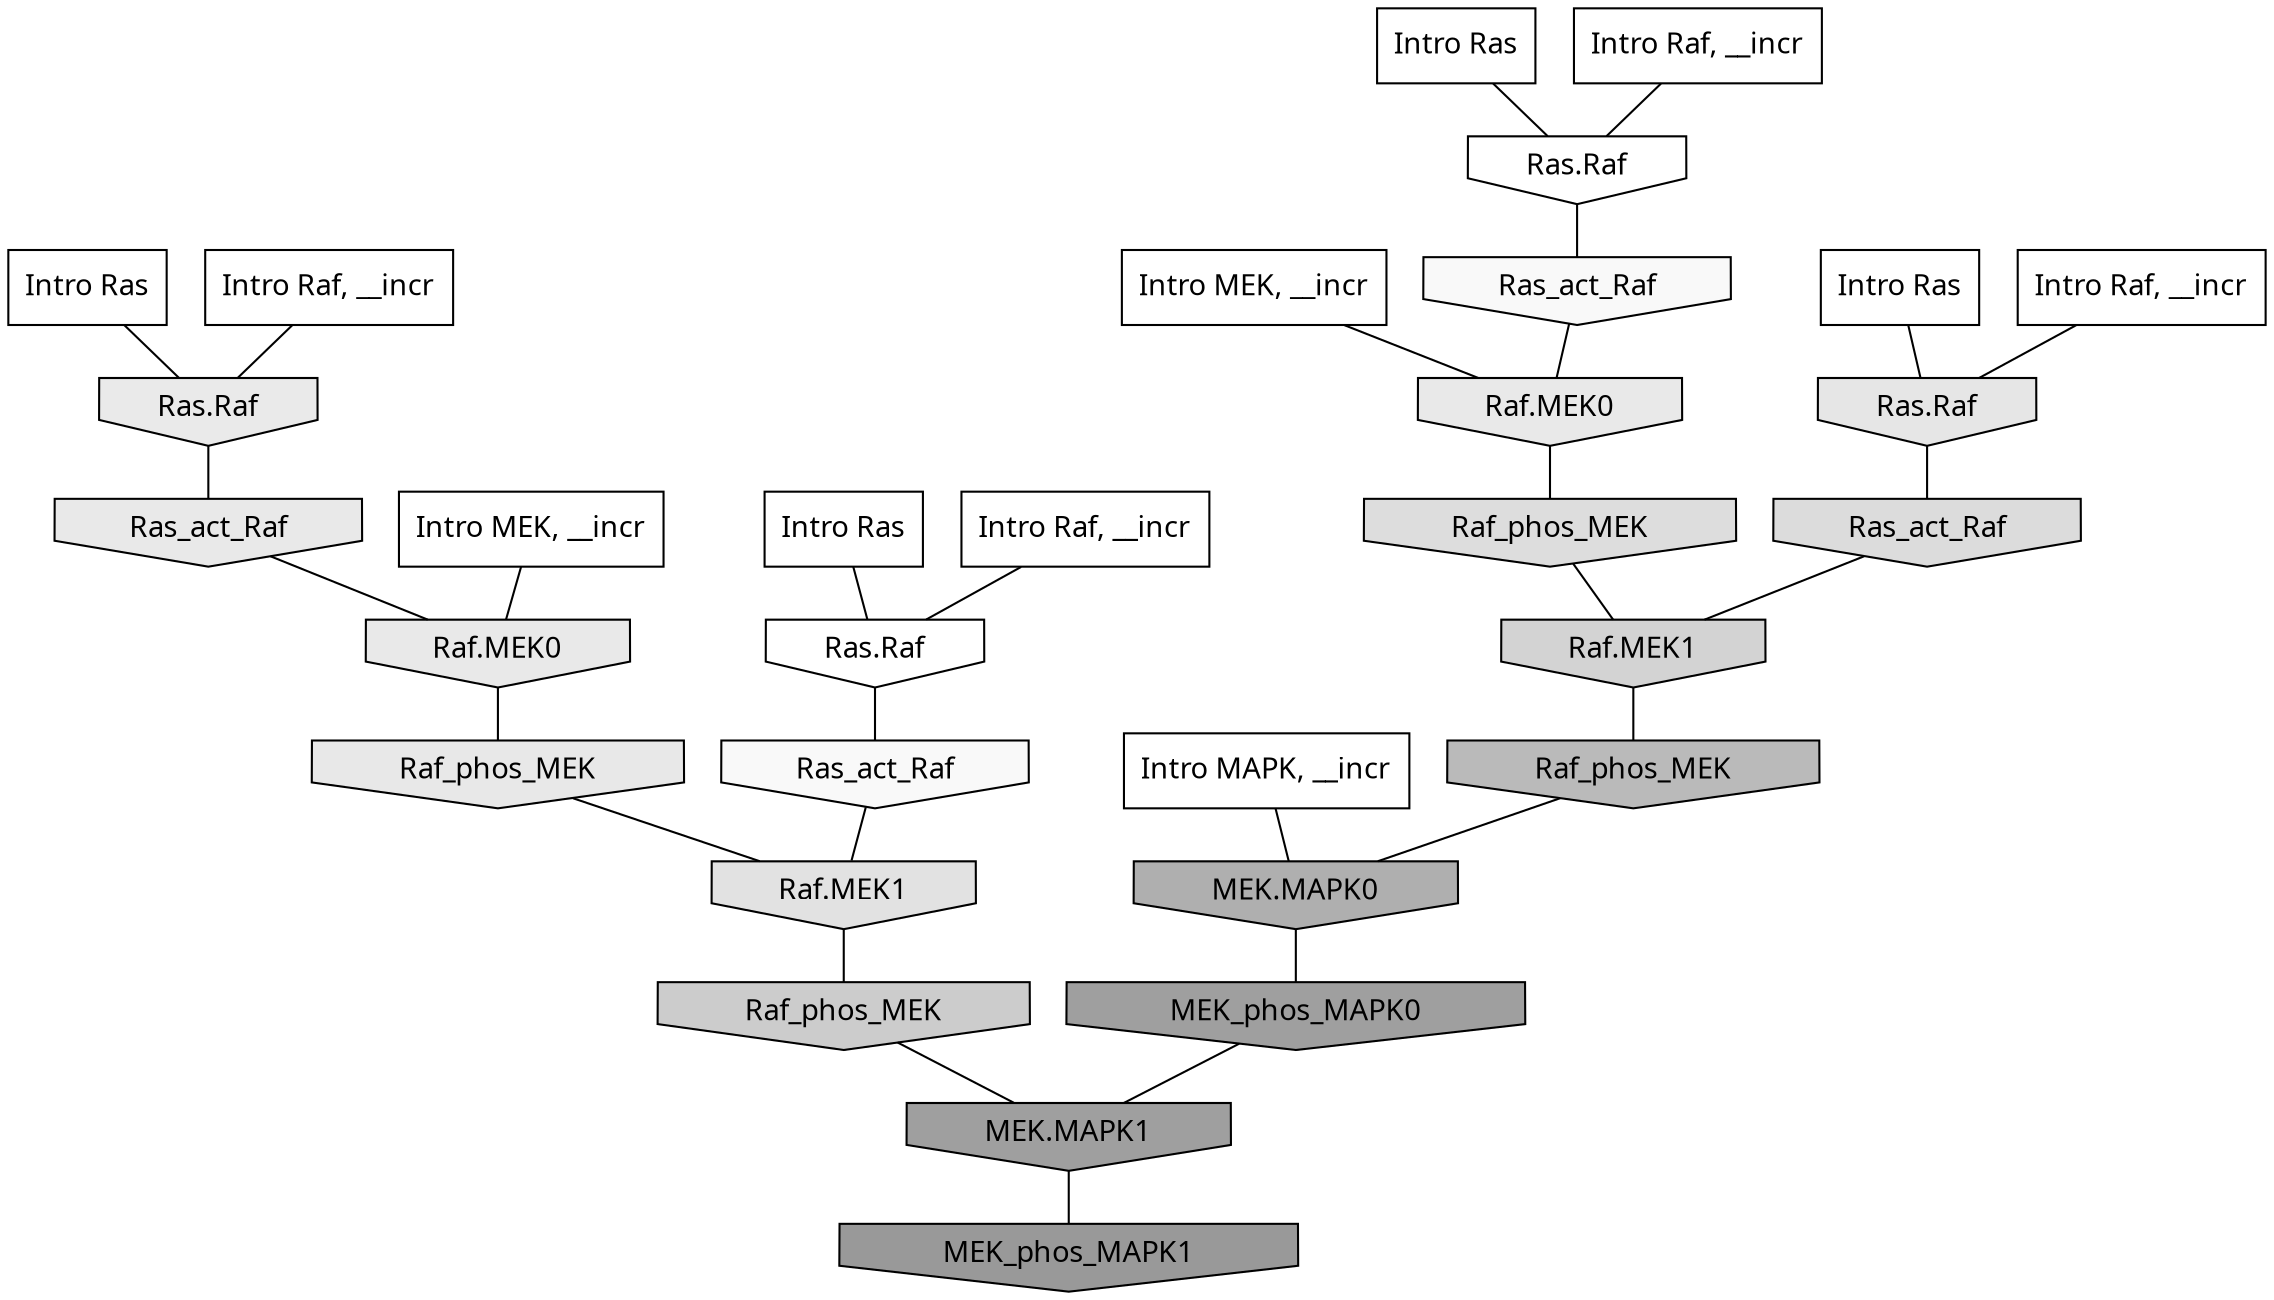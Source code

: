 digraph G{
  rankdir="TB";
  ranksep=0.30;
  node [fontname="CMU Serif"];
  edge [fontname="CMU Serif"];
  
  1 [label="Intro Ras", shape=rectangle, style=filled, fillcolor="0.000 0.000 1.000"]
  
  7 [label="Intro Ras", shape=rectangle, style=filled, fillcolor="0.000 0.000 1.000"]
  
  37 [label="Intro Ras", shape=rectangle, style=filled, fillcolor="0.000 0.000 1.000"]
  
  92 [label="Intro Ras", shape=rectangle, style=filled, fillcolor="0.000 0.000 1.000"]
  
  419 [label="Intro Raf, __incr", shape=rectangle, style=filled, fillcolor="0.000 0.000 1.000"]
  
  761 [label="Intro Raf, __incr", shape=rectangle, style=filled, fillcolor="0.000 0.000 1.000"]
  
  937 [label="Intro Raf, __incr", shape=rectangle, style=filled, fillcolor="0.000 0.000 1.000"]
  
  1088 [label="Intro Raf, __incr", shape=rectangle, style=filled, fillcolor="0.000 0.000 1.000"]
  
  1263 [label="Intro MEK, __incr", shape=rectangle, style=filled, fillcolor="0.000 0.000 1.000"]
  
  1384 [label="Intro MEK, __incr", shape=rectangle, style=filled, fillcolor="0.000 0.000 1.000"]
  
  2728 [label="Intro MAPK, __incr", shape=rectangle, style=filled, fillcolor="0.000 0.000 1.000"]
  
  3209 [label="Ras.Raf", shape=invhouse, style=filled, fillcolor="0.000 0.000 1.000"]
  
  3260 [label="Ras.Raf", shape=invhouse, style=filled, fillcolor="0.000 0.000 1.000"]
  
  3495 [label="Ras_act_Raf", shape=invhouse, style=filled, fillcolor="0.000 0.000 0.975"]
  
  3500 [label="Ras_act_Raf", shape=invhouse, style=filled, fillcolor="0.000 0.000 0.975"]
  
  4307 [label="Ras.Raf", shape=invhouse, style=filled, fillcolor="0.000 0.000 0.916"]
  
  4368 [label="Ras_act_Raf", shape=invhouse, style=filled, fillcolor="0.000 0.000 0.912"]
  
  4370 [label="Raf.MEK0", shape=invhouse, style=filled, fillcolor="0.000 0.000 0.912"]
  
  4402 [label="Raf.MEK0", shape=invhouse, style=filled, fillcolor="0.000 0.000 0.911"]
  
  4470 [label="Raf_phos_MEK", shape=invhouse, style=filled, fillcolor="0.000 0.000 0.907"]
  
  4567 [label="Ras.Raf", shape=invhouse, style=filled, fillcolor="0.000 0.000 0.900"]
  
  4869 [label="Raf.MEK1", shape=invhouse, style=filled, fillcolor="0.000 0.000 0.885"]
  
  5214 [label="Raf_phos_MEK", shape=invhouse, style=filled, fillcolor="0.000 0.000 0.866"]
  
  5373 [label="Ras_act_Raf", shape=invhouse, style=filled, fillcolor="0.000 0.000 0.860"]
  
  5998 [label="Raf.MEK1", shape=invhouse, style=filled, fillcolor="0.000 0.000 0.828"]
  
  6780 [label="Raf_phos_MEK", shape=invhouse, style=filled, fillcolor="0.000 0.000 0.799"]
  
  9575 [label="Raf_phos_MEK", shape=invhouse, style=filled, fillcolor="0.000 0.000 0.727"]
  
  11886 [label="MEK.MAPK0", shape=invhouse, style=filled, fillcolor="0.000 0.000 0.686"]
  
  16273 [label="MEK_phos_MAPK0", shape=invhouse, style=filled, fillcolor="0.000 0.000 0.624"]
  
  16275 [label="MEK.MAPK1", shape=invhouse, style=filled, fillcolor="0.000 0.000 0.624"]
  
  17282 [label="MEK_phos_MAPK1", shape=invhouse, style=filled, fillcolor="0.000 0.000 0.600"]
  
  
  16275 -> 17282 [dir=none, color="0.000 0.000 0.000"] 
  16273 -> 16275 [dir=none, color="0.000 0.000 0.000"] 
  11886 -> 16273 [dir=none, color="0.000 0.000 0.000"] 
  9575 -> 11886 [dir=none, color="0.000 0.000 0.000"] 
  6780 -> 16275 [dir=none, color="0.000 0.000 0.000"] 
  5998 -> 9575 [dir=none, color="0.000 0.000 0.000"] 
  5373 -> 5998 [dir=none, color="0.000 0.000 0.000"] 
  5214 -> 5998 [dir=none, color="0.000 0.000 0.000"] 
  4869 -> 6780 [dir=none, color="0.000 0.000 0.000"] 
  4567 -> 5373 [dir=none, color="0.000 0.000 0.000"] 
  4470 -> 4869 [dir=none, color="0.000 0.000 0.000"] 
  4402 -> 5214 [dir=none, color="0.000 0.000 0.000"] 
  4370 -> 4470 [dir=none, color="0.000 0.000 0.000"] 
  4368 -> 4370 [dir=none, color="0.000 0.000 0.000"] 
  4307 -> 4368 [dir=none, color="0.000 0.000 0.000"] 
  3500 -> 4402 [dir=none, color="0.000 0.000 0.000"] 
  3495 -> 4869 [dir=none, color="0.000 0.000 0.000"] 
  3260 -> 3500 [dir=none, color="0.000 0.000 0.000"] 
  3209 -> 3495 [dir=none, color="0.000 0.000 0.000"] 
  2728 -> 11886 [dir=none, color="0.000 0.000 0.000"] 
  1384 -> 4402 [dir=none, color="0.000 0.000 0.000"] 
  1263 -> 4370 [dir=none, color="0.000 0.000 0.000"] 
  1088 -> 4567 [dir=none, color="0.000 0.000 0.000"] 
  937 -> 3209 [dir=none, color="0.000 0.000 0.000"] 
  761 -> 3260 [dir=none, color="0.000 0.000 0.000"] 
  419 -> 4307 [dir=none, color="0.000 0.000 0.000"] 
  92 -> 3260 [dir=none, color="0.000 0.000 0.000"] 
  37 -> 3209 [dir=none, color="0.000 0.000 0.000"] 
  7 -> 4567 [dir=none, color="0.000 0.000 0.000"] 
  1 -> 4307 [dir=none, color="0.000 0.000 0.000"] 
  
  }
